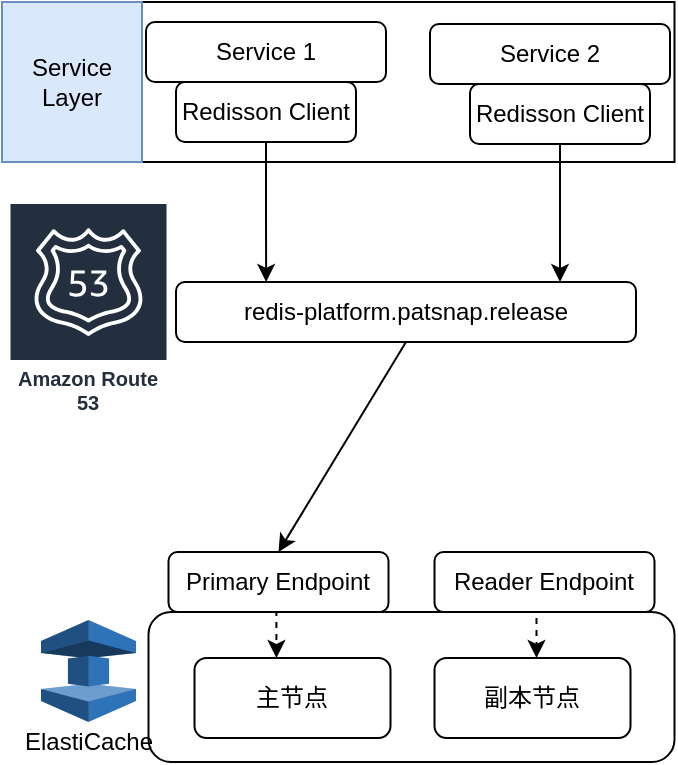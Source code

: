 <mxfile version="14.9.8" type="github" pages="2">
  <diagram id="57MoJGxeWKh6ITYG6xSH" name="Single Mode">
    <mxGraphModel dx="1186" dy="773" grid="1" gridSize="10" guides="1" tooltips="1" connect="1" arrows="1" fold="1" page="1" pageScale="1" pageWidth="827" pageHeight="1169" math="0" shadow="0">
      <root>
        <mxCell id="0" />
        <mxCell id="1" parent="0" />
        <mxCell id="Wp5I3NV40LdnIwaihpd1-32" value="" style="rounded=0;whiteSpace=wrap;html=1;" vertex="1" parent="1">
          <mxGeometry x="270" y="140" width="336.25" height="80" as="geometry" />
        </mxCell>
        <mxCell id="Wp5I3NV40LdnIwaihpd1-28" style="edgeStyle=none;rounded=0;orthogonalLoop=1;jettySize=auto;html=1;exitX=0.75;exitY=0;exitDx=0;exitDy=0;entryX=0.5;entryY=0;entryDx=0;entryDy=0;" edge="1" parent="1" source="Wp5I3NV40LdnIwaihpd1-6" target="Wp5I3NV40LdnIwaihpd1-5">
          <mxGeometry relative="1" as="geometry" />
        </mxCell>
        <mxCell id="Wp5I3NV40LdnIwaihpd1-6" value="" style="rounded=1;whiteSpace=wrap;html=1;" vertex="1" parent="1">
          <mxGeometry x="343.25" y="445" width="263" height="75" as="geometry" />
        </mxCell>
        <mxCell id="Wp5I3NV40LdnIwaihpd1-2" value="" style="outlineConnect=0;dashed=0;verticalLabelPosition=bottom;verticalAlign=top;align=center;html=1;shape=mxgraph.aws3.elasticache;fillColor=#2E73B8;gradientColor=none;" vertex="1" parent="1">
          <mxGeometry x="289.5" y="449" width="47.5" height="51" as="geometry" />
        </mxCell>
        <mxCell id="Wp5I3NV40LdnIwaihpd1-4" value="主节点" style="rounded=1;whiteSpace=wrap;html=1;" vertex="1" parent="1">
          <mxGeometry x="366.25" y="468" width="98" height="40" as="geometry" />
        </mxCell>
        <mxCell id="Wp5I3NV40LdnIwaihpd1-5" value="副本节点" style="rounded=1;whiteSpace=wrap;html=1;" vertex="1" parent="1">
          <mxGeometry x="486.25" y="468" width="98" height="40" as="geometry" />
        </mxCell>
        <mxCell id="Wp5I3NV40LdnIwaihpd1-10" value="Amazon Route 53" style="outlineConnect=0;fontColor=#232F3E;gradientColor=none;strokeColor=#ffffff;fillColor=#232F3E;dashed=0;verticalLabelPosition=middle;verticalAlign=bottom;align=center;html=1;whiteSpace=wrap;fontSize=10;fontStyle=1;spacing=3;shape=mxgraph.aws4.productIcon;prIcon=mxgraph.aws4.route_53;" vertex="1" parent="1">
          <mxGeometry x="273.25" y="240" width="80" height="110" as="geometry" />
        </mxCell>
        <mxCell id="Wp5I3NV40LdnIwaihpd1-15" style="edgeStyle=orthogonalEdgeStyle;rounded=0;orthogonalLoop=1;jettySize=auto;html=1;exitX=0.5;exitY=1;exitDx=0;exitDy=0;entryX=0.418;entryY=0;entryDx=0;entryDy=0;entryPerimeter=0;dashed=1;" edge="1" parent="1" source="Wp5I3NV40LdnIwaihpd1-11" target="Wp5I3NV40LdnIwaihpd1-4">
          <mxGeometry relative="1" as="geometry" />
        </mxCell>
        <mxCell id="Wp5I3NV40LdnIwaihpd1-11" value="Primary Endpoint" style="rounded=1;whiteSpace=wrap;html=1;" vertex="1" parent="1">
          <mxGeometry x="353.25" y="415" width="110" height="30" as="geometry" />
        </mxCell>
        <mxCell id="Wp5I3NV40LdnIwaihpd1-30" style="edgeStyle=none;rounded=0;orthogonalLoop=1;jettySize=auto;html=1;dashed=1;" edge="1" parent="1">
          <mxGeometry relative="1" as="geometry">
            <mxPoint x="537.25" y="448" as="sourcePoint" />
            <mxPoint x="537.25" y="468" as="targetPoint" />
          </mxGeometry>
        </mxCell>
        <mxCell id="Wp5I3NV40LdnIwaihpd1-12" value="Reader Endpoint" style="rounded=1;whiteSpace=wrap;html=1;" vertex="1" parent="1">
          <mxGeometry x="486.25" y="415" width="110" height="30" as="geometry" />
        </mxCell>
        <mxCell id="Wp5I3NV40LdnIwaihpd1-14" style="rounded=0;orthogonalLoop=1;jettySize=auto;html=1;entryX=0.5;entryY=0;entryDx=0;entryDy=0;exitX=0.5;exitY=1;exitDx=0;exitDy=0;" edge="1" parent="1" source="Wp5I3NV40LdnIwaihpd1-13" target="Wp5I3NV40LdnIwaihpd1-11">
          <mxGeometry relative="1" as="geometry">
            <mxPoint x="392" y="310" as="sourcePoint" />
          </mxGeometry>
        </mxCell>
        <mxCell id="Wp5I3NV40LdnIwaihpd1-13" value="redis-platform.patsnap.release" style="rounded=1;whiteSpace=wrap;html=1;" vertex="1" parent="1">
          <mxGeometry x="357" y="280" width="230" height="30" as="geometry" />
        </mxCell>
        <mxCell id="Wp5I3NV40LdnIwaihpd1-24" style="edgeStyle=orthogonalEdgeStyle;rounded=0;orthogonalLoop=1;jettySize=auto;html=1;entryX=0.196;entryY=0;entryDx=0;entryDy=0;entryPerimeter=0;" edge="1" parent="1" source="Wp5I3NV40LdnIwaihpd1-18" target="Wp5I3NV40LdnIwaihpd1-13">
          <mxGeometry relative="1" as="geometry" />
        </mxCell>
        <mxCell id="Wp5I3NV40LdnIwaihpd1-18" value="Redisson Client" style="rounded=1;whiteSpace=wrap;html=1;" vertex="1" parent="1">
          <mxGeometry x="357" y="180" width="90" height="30" as="geometry" />
        </mxCell>
        <mxCell id="Wp5I3NV40LdnIwaihpd1-23" value="Service 1" style="rounded=1;whiteSpace=wrap;html=1;" vertex="1" parent="1">
          <mxGeometry x="342" y="150" width="120" height="30" as="geometry" />
        </mxCell>
        <mxCell id="Wp5I3NV40LdnIwaihpd1-27" style="edgeStyle=orthogonalEdgeStyle;rounded=0;orthogonalLoop=1;jettySize=auto;html=1;" edge="1" parent="1" source="Wp5I3NV40LdnIwaihpd1-25">
          <mxGeometry relative="1" as="geometry">
            <mxPoint x="549" y="280" as="targetPoint" />
          </mxGeometry>
        </mxCell>
        <mxCell id="Wp5I3NV40LdnIwaihpd1-25" value="Redisson Client" style="rounded=1;whiteSpace=wrap;html=1;" vertex="1" parent="1">
          <mxGeometry x="504" y="181" width="90" height="30" as="geometry" />
        </mxCell>
        <mxCell id="Wp5I3NV40LdnIwaihpd1-26" value="Service 2" style="rounded=1;whiteSpace=wrap;html=1;" vertex="1" parent="1">
          <mxGeometry x="484" y="151" width="120" height="30" as="geometry" />
        </mxCell>
        <mxCell id="Wp5I3NV40LdnIwaihpd1-31" value="ElastiCache" style="text;html=1;align=center;verticalAlign=middle;resizable=0;points=[];autosize=1;strokeColor=none;" vertex="1" parent="1">
          <mxGeometry x="273.25" y="500" width="80" height="20" as="geometry" />
        </mxCell>
        <mxCell id="Wp5I3NV40LdnIwaihpd1-33" value="Service&lt;br&gt;Layer" style="rounded=0;whiteSpace=wrap;html=1;fillColor=#dae8fc;strokeColor=#6c8ebf;" vertex="1" parent="1">
          <mxGeometry x="270" y="140" width="70" height="80" as="geometry" />
        </mxCell>
      </root>
    </mxGraphModel>
  </diagram>
  <diagram name="Duplicated Mode" id="_jPiOfviTeV4G7KgB_0o">
    <mxGraphModel dx="1186" dy="773" grid="1" gridSize="10" guides="1" tooltips="1" connect="1" arrows="1" fold="1" page="1" pageScale="1" pageWidth="827" pageHeight="1169" math="0" shadow="0">
      <root>
        <mxCell id="6EmtYOuzXFB4Jo0FLTTh-0" />
        <mxCell id="6EmtYOuzXFB4Jo0FLTTh-1" parent="6EmtYOuzXFB4Jo0FLTTh-0" />
      </root>
    </mxGraphModel>
  </diagram>
</mxfile>
